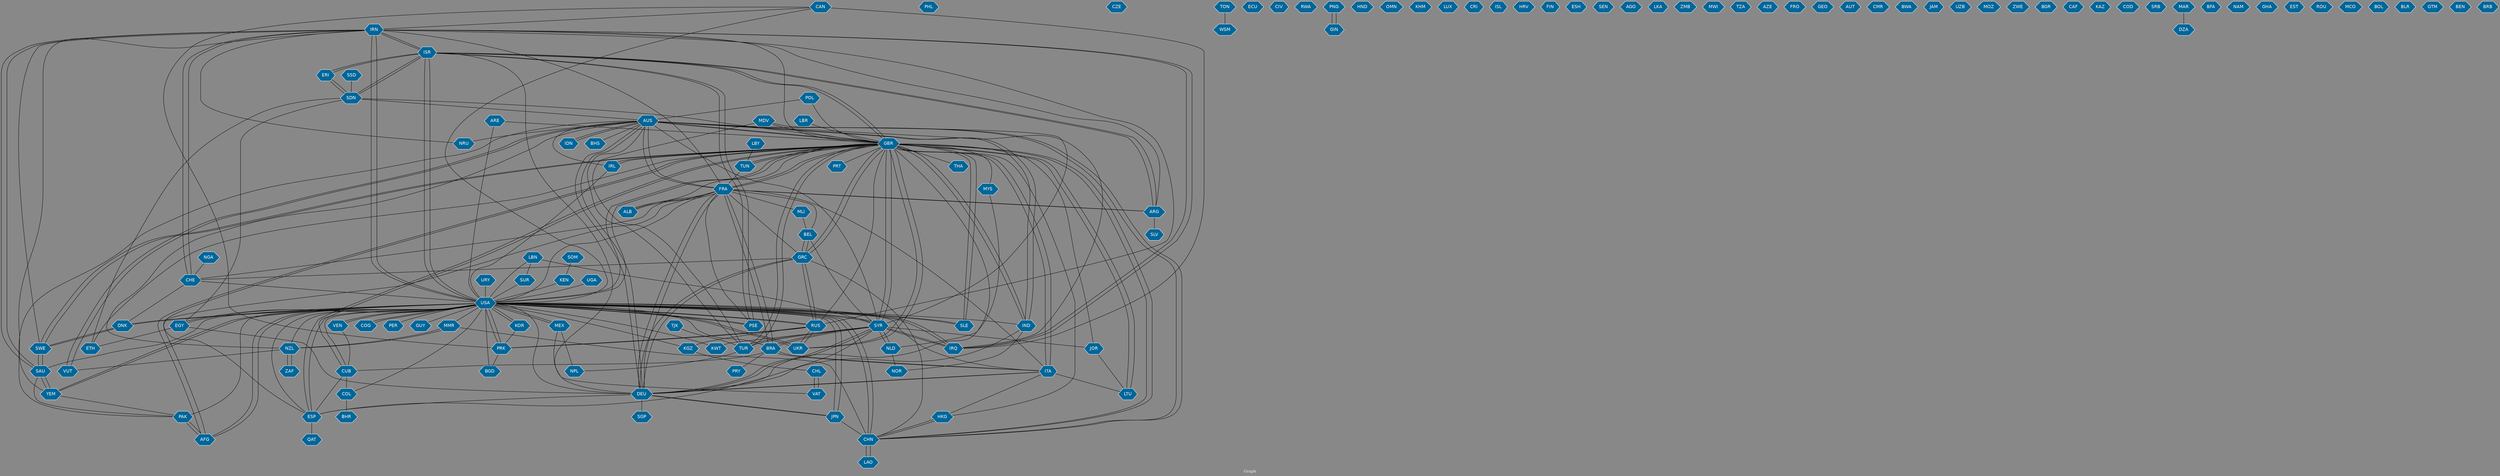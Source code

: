 // Countries together in item graph
graph {
	graph [bgcolor="#888888" fontcolor=white fontsize=12 label="Graph" outputorder=edgesfirst overlap=prism]
	node [color=white fillcolor="#006699" fontcolor=white fontname=Helvetica shape=hexagon style=filled]
	edge [arrowhead=open color=black fontcolor=white fontname=Courier fontsize=12]
		CAN [label=CAN]
		IRN [label=IRN]
		ISR [label=ISR]
		TUN [label=TUN]
		SYR [label=SYR]
		GBR [label=GBR]
		USA [label=USA]
		FRA [label=FRA]
		PSE [label=PSE]
		NRU [label=NRU]
		MYS [label=MYS]
		PHL [label=PHL]
		CZE [label=CZE]
		GRC [label=GRC]
		DEU [label=DEU]
		NLD [label=NLD]
		MLI [label=MLI]
		SGP [label=SGP]
		RUS [label=RUS]
		THA [label=THA]
		ITA [label=ITA]
		IND [label=IND]
		KOR [label=KOR]
		MMR [label=MMR]
		NZL [label=NZL]
		CHL [label=CHL]
		NGA [label=NGA]
		AUS [label=AUS]
		LBN [label=LBN]
		MEX [label=MEX]
		ESP [label=ESP]
		NPL [label=NPL]
		SLE [label=SLE]
		EGY [label=EGY]
		ZAF [label=ZAF]
		SWE [label=SWE]
		VUT [label=VUT]
		TON [label=TON]
		WSM [label=WSM]
		UKR [label=UKR]
		PRK [label=PRK]
		IRQ [label=IRQ]
		DNK [label=DNK]
		ECU [label=ECU]
		LBY [label=LBY]
		KGZ [label=KGZ]
		YEM [label=YEM]
		SAU [label=SAU]
		PAK [label=PAK]
		IDN [label=IDN]
		ARG [label=ARG]
		CIV [label=CIV]
		AFG [label=AFG]
		HKG [label=HKG]
		CHN [label=CHN]
		ARE [label=ARE]
		SSD [label=SSD]
		SDN [label=SDN]
		IRL [label=IRL]
		CHE [label=CHE]
		KWT [label=KWT]
		VEN [label=VEN]
		RWA [label=RWA]
		VAT [label=VAT]
		PNG [label=PNG]
		GIN [label=GIN]
		HND [label=HND]
		NOR [label=NOR]
		SLV [label=SLV]
		OMN [label=OMN]
		ETH [label=ETH]
		JPN [label=JPN]
		KHM [label=KHM]
		LAO [label=LAO]
		KEN [label=KEN]
		COL [label=COL]
		QAT [label=QAT]
		LUX [label=LUX]
		COG [label=COG]
		TUR [label=TUR]
		BRA [label=BRA]
		UGA [label=UGA]
		BGD [label=BGD]
		CRI [label=CRI]
		ISL [label=ISL]
		HRV [label=HRV]
		FIN [label=FIN]
		ESH [label=ESH]
		ALB [label=ALB]
		BHS [label=BHS]
		SEN [label=SEN]
		CUB [label=CUB]
		PER [label=PER]
		POL [label=POL]
		AGO [label=AGO]
		BEL [label=BEL]
		LKA [label=LKA]
		ZMB [label=ZMB]
		MWI [label=MWI]
		TZA [label=TZA]
		ERI [label=ERI]
		SOM [label=SOM]
		AZE [label=AZE]
		BHR [label=BHR]
		FRO [label=FRO]
		GEO [label=GEO]
		AUT [label=AUT]
		LTU [label=LTU]
		CMR [label=CMR]
		MDV [label=MDV]
		JOR [label=JOR]
		BWA [label=BWA]
		JAM [label=JAM]
		UZB [label=UZB]
		MOZ [label=MOZ]
		ZWE [label=ZWE]
		BGR [label=BGR]
		CAF [label=CAF]
		KAZ [label=KAZ]
		COD [label=COD]
		SRB [label=SRB]
		MAR [label=MAR]
		BFA [label=BFA]
		NAM [label=NAM]
		SUR [label=SUR]
		DZA [label=DZA]
		GHA [label=GHA]
		PRT [label=PRT]
		URY [label=URY]
		GUY [label=GUY]
		EST [label=EST]
		ROU [label=ROU]
		MCO [label=MCO]
		BOL [label=BOL]
		TJK [label=TJK]
		LBR [label=LBR]
		PRY [label=PRY]
		BLR [label=BLR]
		GTM [label=GTM]
		BEN [label=BEN]
		BRB [label=BRB]
			FRA -- BEL [weight=1]
			BRA -- CUB [weight=1]
			FRA -- AUS [weight=2]
			SYR -- TUR [weight=5]
			VEN -- USA [weight=8]
			HKG -- GBR [weight=1]
			GRC -- FRA [weight=1]
			NZL -- MMR [weight=1]
			ITA -- LTU [weight=1]
			DEU -- JPN [weight=1]
			PRK -- CAN [weight=1]
			CAN -- USA [weight=3]
			SAU -- YEM [weight=5]
			AUS -- IDN [weight=1]
			SWE -- IRN [weight=1]
			ALB -- FRA [weight=1]
			USA -- PER [weight=1]
			URY -- USA [weight=1]
			SAU -- SWE [weight=5]
			TON -- WSM [weight=1]
			TUR -- SYR [weight=3]
			FRA -- ITA [weight=1]
			DNK -- SWE [weight=1]
			SYR -- IRQ [weight=1]
			LBY -- TUN [weight=1]
			FRA -- BRA [weight=1]
			SLE -- USA [weight=3]
			SDN -- ISR [weight=1]
			NRU -- IRN [weight=1]
			BRA -- SYR [weight=2]
			AFG -- GBR [weight=2]
			CHN -- AUS [weight=1]
			SLE -- GBR [weight=5]
			GBR -- JOR [weight=1]
			VAT -- CHL [weight=1]
			SYR -- DEU [weight=1]
			GBR -- PRT [weight=1]
			SDN -- ERI [weight=1]
			MLI -- BEL [weight=1]
			IND -- GBR [weight=9]
			TUN -- FRA [weight=1]
			AUS -- FRA [weight=1]
			CHE -- USA [weight=1]
			ISR -- IRN [weight=10]
			BEL -- GRC [weight=1]
			AUS -- DEU [weight=1]
			IRN -- ISR [weight=16]
			ITA -- HKG [weight=1]
			BRA -- PRY [weight=1]
			GRC -- BEL [weight=1]
			RUS -- IRN [weight=2]
			ISR -- SDN [weight=2]
			USA -- YEM [weight=1]
			JPN -- CHN [weight=1]
			NZL -- VUT [weight=1]
			ARG -- SLV [weight=1]
			ETH -- SDN [weight=1]
			MAR -- DZA [weight=1]
			IRQ -- CAN [weight=3]
			ITA -- BRA [weight=1]
			TJK -- TUR [weight=1]
			AUS -- PAK [weight=1]
			GBR -- THA [weight=1]
			YEM -- PAK [weight=1]
			PRK -- USA [weight=3]
			DEU -- SYR [weight=1]
			DEU -- ESP [weight=2]
			FRA -- ALB [weight=2]
			USA -- UKR [weight=4]
			USA -- IRN [weight=13]
			ARE -- USA [weight=1]
			LBN -- SUR [weight=1]
			KGZ -- CHL [weight=1]
			SDN -- AUS [weight=1]
			GBR -- UKR [weight=2]
			ARE -- GBR [weight=1]
			NZL -- ZAF [weight=3]
			DEU -- ITA [weight=1]
			KOR -- PRK [weight=1]
			USA -- AFG [weight=4]
			FRA -- MLI [weight=1]
			JPN -- USA [weight=2]
			IRQ -- IRN [weight=2]
			KOR -- USA [weight=6]
			CHN -- USA [weight=7]
			NLD -- NOR [weight=1]
			ISR -- ERI [weight=1]
			USA -- RUS [weight=4]
			CHN -- GBR [weight=2]
			FRA -- CHE [weight=1]
			USA -- BRA [weight=1]
			GRC -- RUS [weight=1]
			GBR -- CHN [weight=3]
			YEM -- USA [weight=4]
			IRN -- FRA [weight=2]
			IRN -- ARG [weight=1]
			FRA -- DEU [weight=3]
			UGA -- USA [weight=1]
			SYR -- BRA [weight=1]
			MMR -- NZL [weight=1]
			LTU -- GBR [weight=3]
			EGY -- DEU [weight=1]
			GBR -- ISR [weight=1]
			YEM -- IRN [weight=2]
			VUT -- AUS [weight=3]
			IRL -- AUS [weight=1]
			USA -- SYR [weight=13]
			GBR -- USA [weight=1]
			GBR -- DEU [weight=1]
			USA -- IRQ [weight=5]
			EGY -- USA [weight=1]
			GBR -- SLE [weight=6]
			CHN -- GRC [weight=1]
			JPN -- DEU [weight=1]
			GBR -- IND [weight=8]
			SDN -- GBR [weight=1]
			GBR -- IRL [weight=3]
			ARG -- FRA [weight=6]
			LBN -- SYR [weight=1]
			LBR -- GBR [weight=1]
			USA -- PAK [weight=1]
			GBR -- ESP [weight=2]
			GBR -- SWE [weight=1]
			RUS -- PRK [weight=1]
			TUR -- GBR [weight=2]
			PSE -- ISR [weight=5]
			HKG -- CHN [weight=2]
			TUR -- AUS [weight=1]
			ISR -- USA [weight=8]
			DEU -- GRC [weight=11]
			USA -- DNK [weight=3]
			FRA -- ESP [weight=1]
			UKR -- USA [weight=2]
			MDV -- SYR [weight=1]
			NGA -- CHE [weight=1]
			ITA -- GBR [weight=3]
			AFG -- USA [weight=1]
			PSE -- USA [weight=1]
			SAU -- IRN [weight=2]
			GBR -- LTU [weight=2]
			SYR -- NLD [weight=3]
			USA -- SLE [weight=2]
			MDV -- GBR [weight=1]
			KEN -- USA [weight=2]
			CHL -- VAT [weight=1]
			SWE -- SAU [weight=2]
			USA -- KOR [weight=3]
			GBR -- AUS [weight=1]
			PNG -- GIN [weight=1]
			AUS -- NRU [weight=1]
			GBR -- SYR [weight=8]
			YEM -- SAU [weight=4]
			PAK -- AFG [weight=1]
			TUN -- GBR [weight=3]
			GIN -- PNG [weight=2]
			TUR -- NPL [weight=1]
			USA -- KWT [weight=1]
			ISR -- PSE [weight=11]
			ERI -- ISR [weight=2]
			POL -- AUS [weight=1]
			FRA -- GBR [weight=9]
			FRA -- ARG [weight=4]
			CHN -- LAO [weight=1]
			IRN -- IRQ [weight=1]
			SYR -- BEL [weight=2]
			RUS -- KGZ [weight=1]
			GBR -- ETH [weight=1]
			SWE -- GBR [weight=1]
			BRA -- ITA [weight=1]
			DNK -- CHE [weight=1]
			CAN -- IRN [weight=1]
			GBR -- FRA [weight=3]
			GBR -- TUN [weight=1]
			GBR -- AFG [weight=1]
			SYR -- JOR [weight=1]
			MEX -- NPL [weight=1]
			DEU -- AUS [weight=2]
			GRC -- CHE [weight=1]
			USA -- COG [weight=4]
			CHE -- IRN [weight=2]
			NLD -- SYR [weight=2]
			UKR -- GBR [weight=1]
			EGY -- SDN [weight=1]
			MEX -- USA [weight=1]
			IND -- NOR [weight=1]
			NZL -- USA [weight=1]
			USA -- JPN [weight=4]
			USA -- MEX [weight=5]
			GBR -- GRC [weight=1]
			PRK -- BGD [weight=1]
			IRL -- GBR [weight=8]
			ARG -- ISR [weight=1]
			RUS -- UKR [weight=11]
			ITA -- USA [weight=1]
			USA -- FRA [weight=3]
			ERI -- SDN [weight=2]
			ZAF -- NZL [weight=3]
			IRN -- USA [weight=21]
			FRA -- PSE [weight=3]
			USA -- GUY [weight=1]
			USA -- PSE [weight=1]
			POL -- GBR [weight=1]
			IRN -- SAU [weight=2]
			ESP -- GBR [weight=4]
			IRN -- GBR [weight=1]
			GRC -- GBR [weight=1]
			ITA -- DEU [weight=1]
			MEX -- VAT [weight=1]
			ESP -- USA [weight=1]
			MYS -- NLD [weight=1]
			AUS -- BHS [weight=2]
			IDN -- AUS [weight=3]
			LAO -- CHN [weight=1]
			IRL -- USA [weight=1]
			DEU -- ISR [weight=1]
			VEN -- CUB [weight=1]
			USA -- PRK [weight=6]
			SYR -- AUS [weight=1]
			USA -- ISR [weight=15]
			SYR -- USA [weight=8]
			SWE -- DNK [weight=1]
			ESP -- QAT [weight=1]
			UKR -- RUS [weight=12]
			BRA -- FRA [weight=1]
			SYR -- KWT [weight=1]
			DNK -- USA [weight=1]
			SUR -- USA [weight=1]
			IRQ -- SYR [weight=1]
			USA -- EGY [weight=1]
			SYR -- GBR [weight=8]
			COG -- USA [weight=1]
			IRQ -- AUS [weight=1]
			DEU -- SGP [weight=2]
			IRQ -- USA [weight=4]
			LBN -- USA [weight=1]
			JOR -- LTU [weight=1]
			ISR -- GBR [weight=2]
			NZL -- AUS [weight=1]
			SYR -- ESP [weight=1]
			AUS -- IND [weight=8]
			CUB -- COL [weight=2]
			USA -- SAU [weight=2]
			ALB -- GBR [weight=1]
			GBR -- TUR [weight=3]
			USA -- IND [weight=1]
			DEU -- FRA [weight=1]
			AUS -- VUT [weight=4]
			EGY -- ETH [weight=1]
			USA -- BGD [weight=2]
			COL -- BHR [weight=1]
			SAU -- PAK [weight=1]
			GBR -- MYS [weight=1]
			SOM -- KEN [weight=1]
			IND -- AUS [weight=5]
			MDV -- TUR [weight=1]
			RUS -- USA [weight=2]
			USA -- CUB [weight=1]
			DEU -- USA [weight=1]
			USA -- VEN [weight=5]
			RUS -- GBR [weight=1]
			CUB -- USA [weight=3]
			GBR -- ITA [weight=5]
			ISR -- ARG [weight=1]
			USA -- MMR [weight=1]
			GRC -- DEU [weight=9]
			USA -- CHN [weight=3]
			COL -- USA [weight=1]
			USA -- KGZ [weight=1]
			PRK -- RUS [weight=2]
			AUS -- CHN [weight=1]
			IRN -- CHE [weight=1]
			AUS -- GBR [weight=1]
			SSD -- SDN [weight=3]
			USA -- GBR [weight=2]
			IND -- DEU [weight=1]
			AFG -- PAK [weight=2]
			RUS -- GRC [weight=2]
			MMR -- CHN [weight=1]
			CUB -- ESP [weight=1]
			CHN -- HKG [weight=1]
}